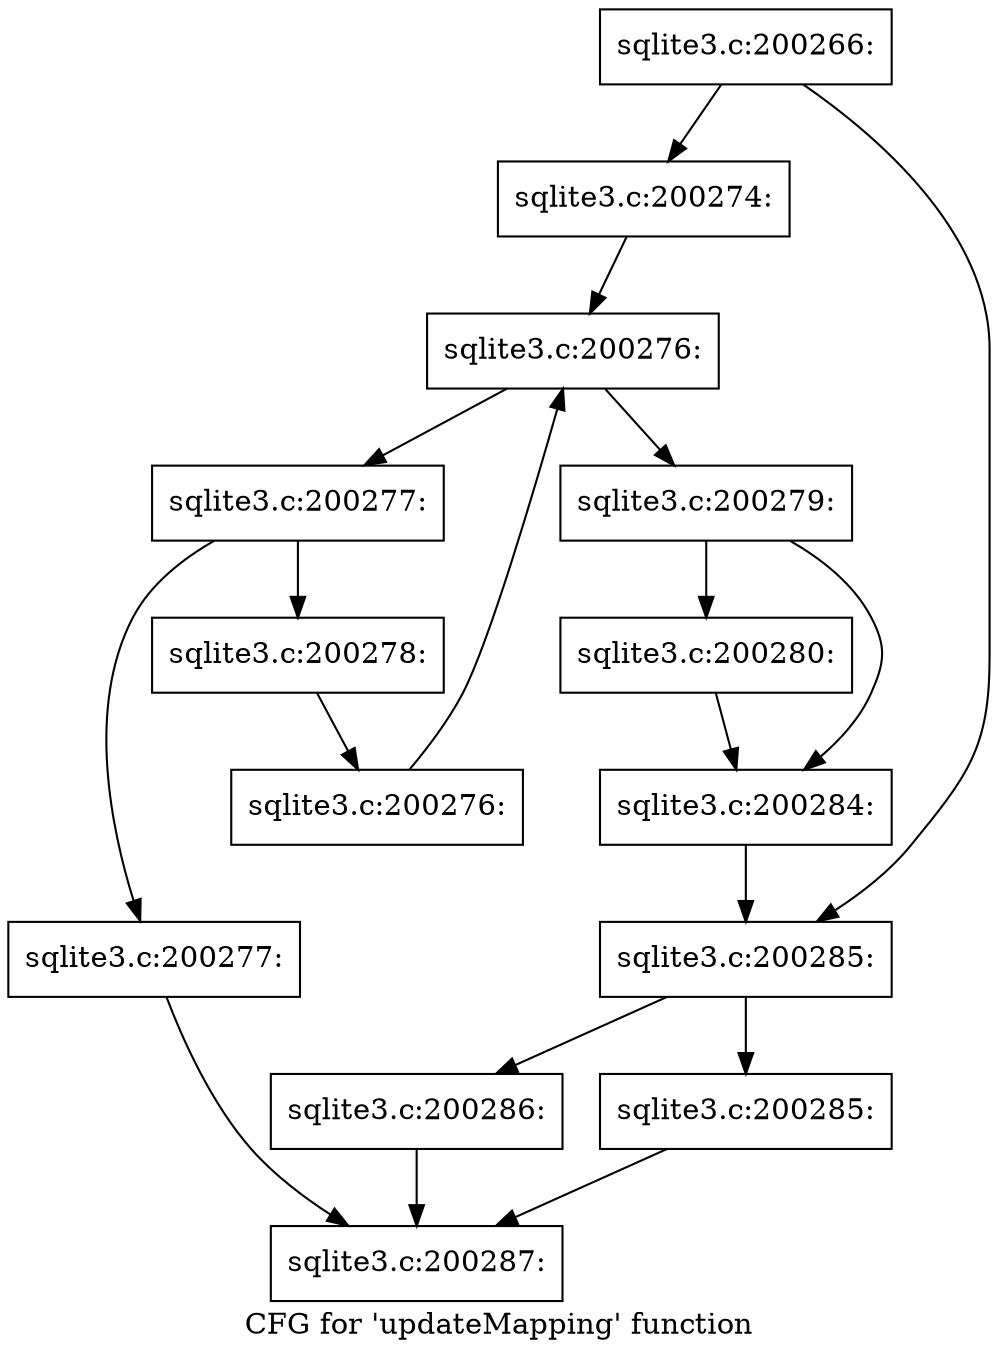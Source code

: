 digraph "CFG for 'updateMapping' function" {
	label="CFG for 'updateMapping' function";

	Node0x55c0f6e93830 [shape=record,label="{sqlite3.c:200266:}"];
	Node0x55c0f6e93830 -> Node0x55c0fb668530;
	Node0x55c0f6e93830 -> Node0x55c0fb668580;
	Node0x55c0fb668530 [shape=record,label="{sqlite3.c:200274:}"];
	Node0x55c0fb668530 -> Node0x55c0fb669370;
	Node0x55c0fb669370 [shape=record,label="{sqlite3.c:200276:}"];
	Node0x55c0fb669370 -> Node0x55c0fb669590;
	Node0x55c0fb669370 -> Node0x55c0fb669150;
	Node0x55c0fb669590 [shape=record,label="{sqlite3.c:200277:}"];
	Node0x55c0fb669590 -> Node0x55c0fb6698d0;
	Node0x55c0fb669590 -> Node0x55c0fb669920;
	Node0x55c0fb6698d0 [shape=record,label="{sqlite3.c:200277:}"];
	Node0x55c0fb6698d0 -> Node0x55c0fb655f00;
	Node0x55c0fb669920 [shape=record,label="{sqlite3.c:200278:}"];
	Node0x55c0fb669920 -> Node0x55c0fb669500;
	Node0x55c0fb669500 [shape=record,label="{sqlite3.c:200276:}"];
	Node0x55c0fb669500 -> Node0x55c0fb669370;
	Node0x55c0fb669150 [shape=record,label="{sqlite3.c:200279:}"];
	Node0x55c0fb669150 -> Node0x55c0fb66a370;
	Node0x55c0fb669150 -> Node0x55c0fb66a3c0;
	Node0x55c0fb66a370 [shape=record,label="{sqlite3.c:200280:}"];
	Node0x55c0fb66a370 -> Node0x55c0fb66a3c0;
	Node0x55c0fb66a3c0 [shape=record,label="{sqlite3.c:200284:}"];
	Node0x55c0fb66a3c0 -> Node0x55c0fb668580;
	Node0x55c0fb668580 [shape=record,label="{sqlite3.c:200285:}"];
	Node0x55c0fb668580 -> Node0x55c0fb66b050;
	Node0x55c0fb668580 -> Node0x55c0fb66b0a0;
	Node0x55c0fb66b050 [shape=record,label="{sqlite3.c:200285:}"];
	Node0x55c0fb66b050 -> Node0x55c0fb655f00;
	Node0x55c0fb66b0a0 [shape=record,label="{sqlite3.c:200286:}"];
	Node0x55c0fb66b0a0 -> Node0x55c0fb655f00;
	Node0x55c0fb655f00 [shape=record,label="{sqlite3.c:200287:}"];
}
